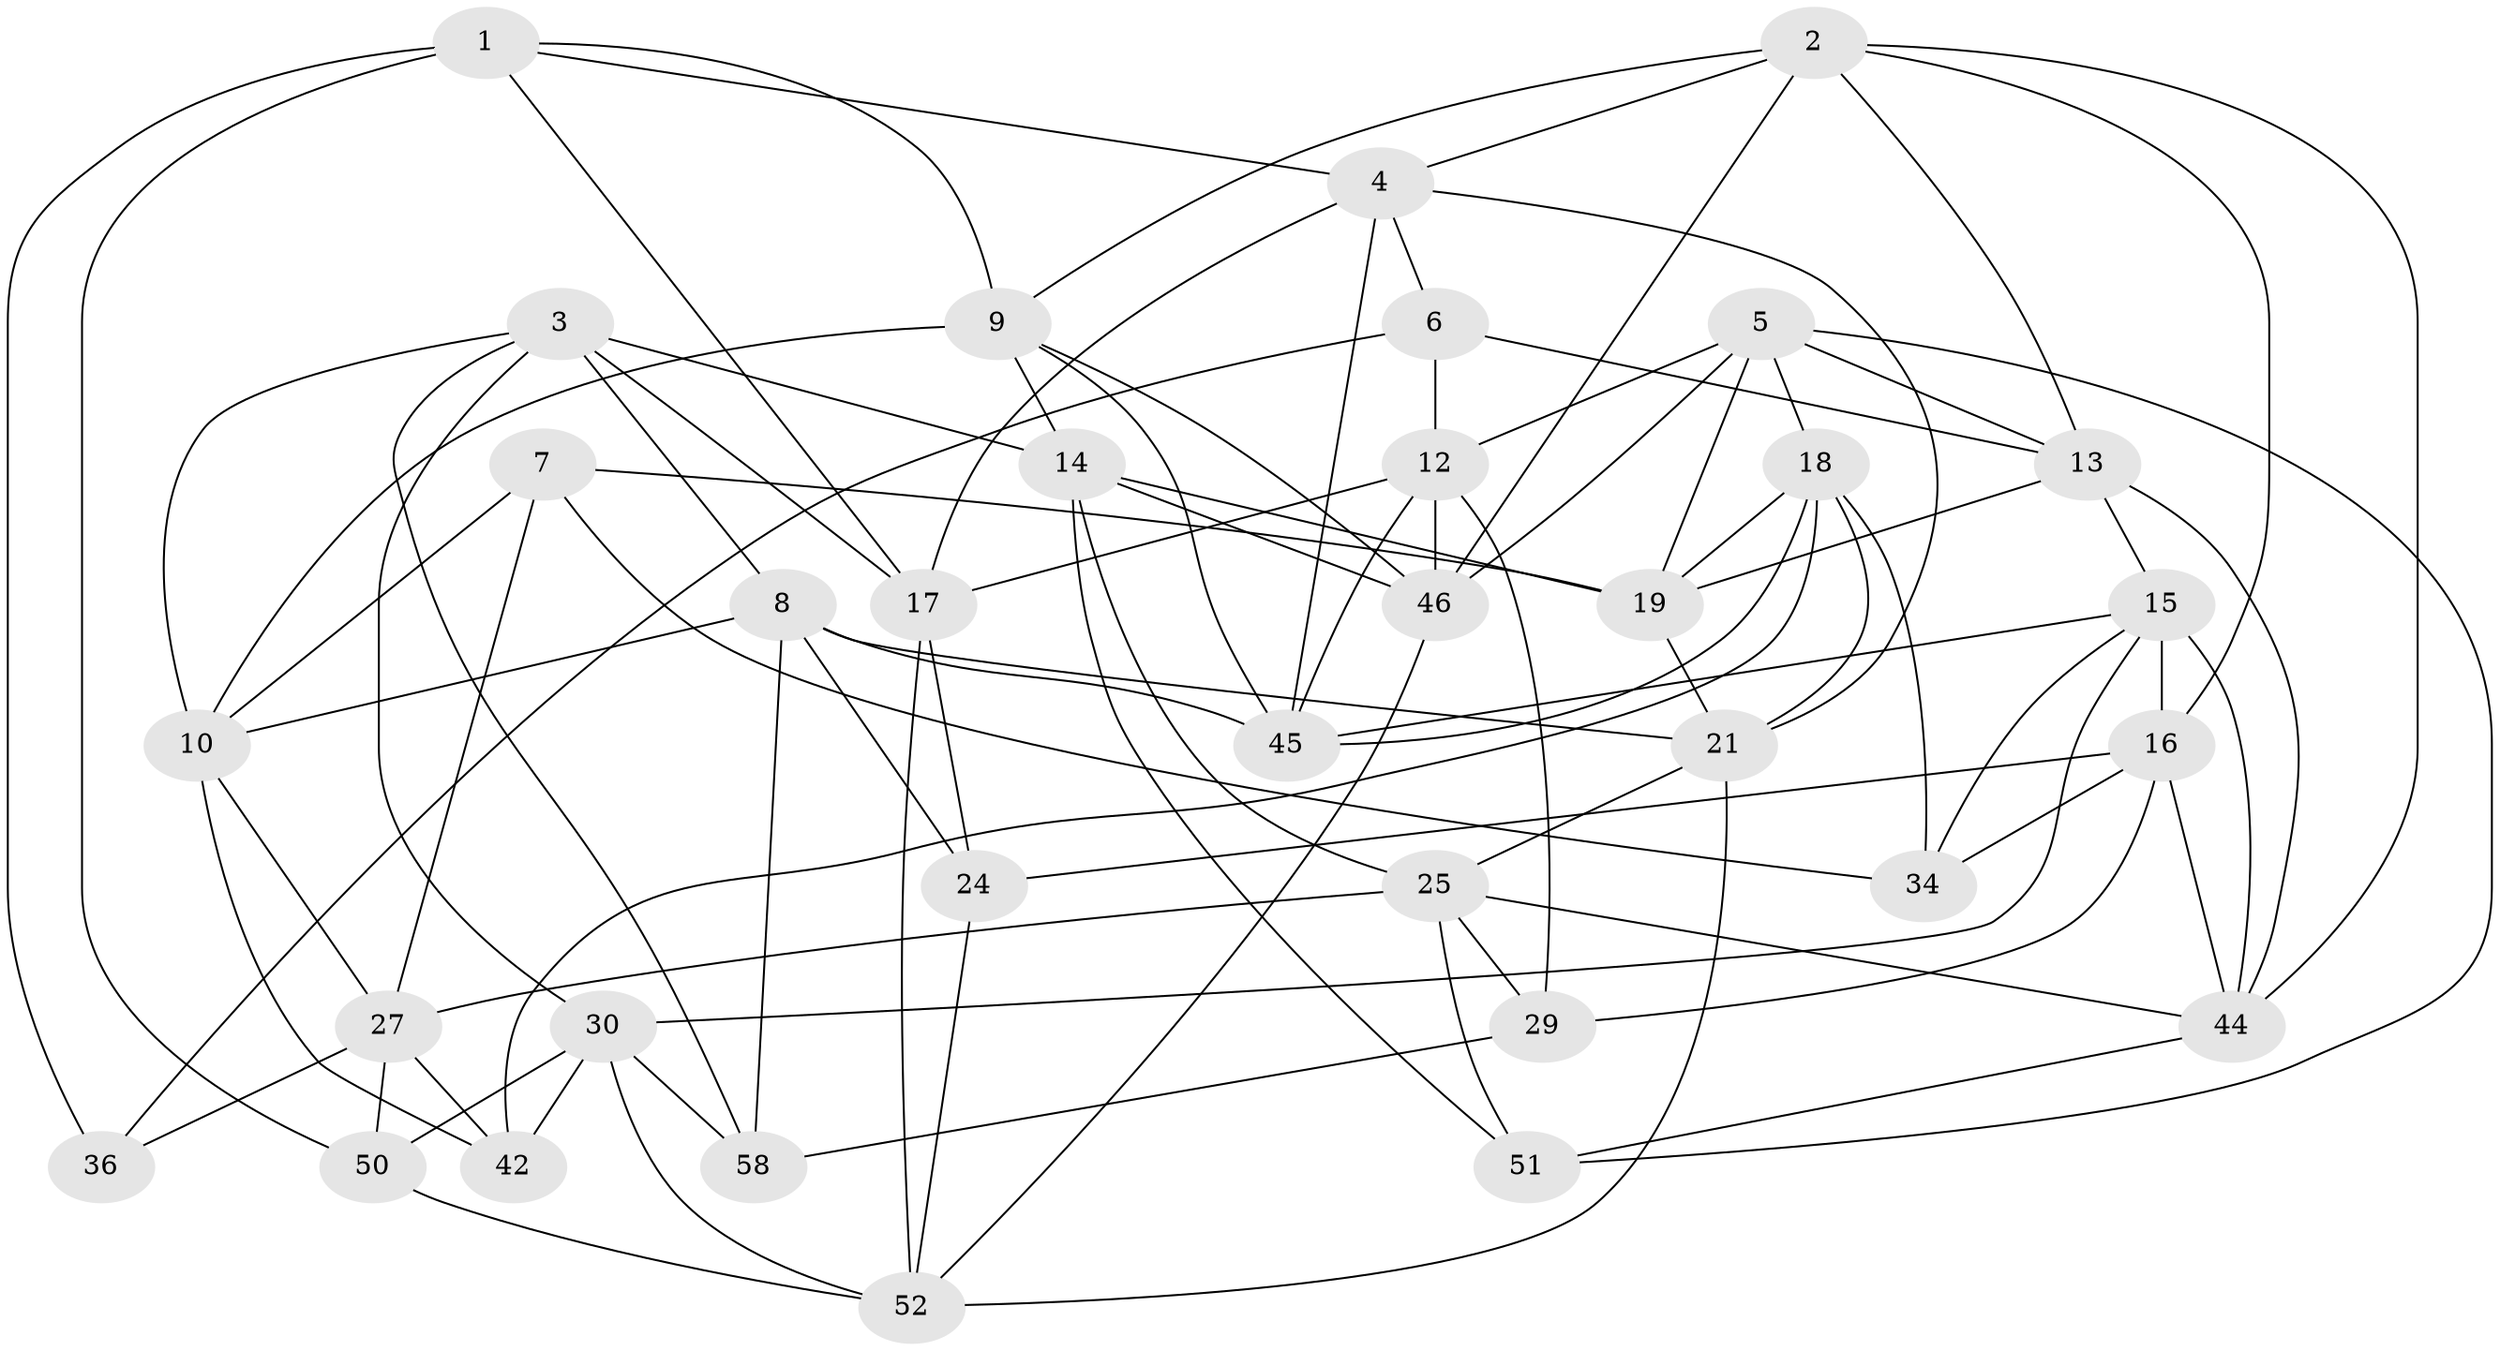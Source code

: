 // Generated by graph-tools (version 1.1) at 2025/24/03/03/25 07:24:31]
// undirected, 34 vertices, 91 edges
graph export_dot {
graph [start="1"]
  node [color=gray90,style=filled];
  1 [super="+48"];
  2 [super="+57"];
  3 [super="+22"];
  4 [super="+41"];
  5 [super="+11"];
  6;
  7;
  8 [super="+35"];
  9 [super="+20"];
  10 [super="+39"];
  12 [super="+56"];
  13 [super="+37"];
  14 [super="+43"];
  15 [super="+23"];
  16 [super="+38"];
  17 [super="+53"];
  18 [super="+31"];
  19 [super="+40"];
  21 [super="+28"];
  24;
  25 [super="+26"];
  27 [super="+32"];
  29;
  30 [super="+33"];
  34;
  36;
  42;
  44 [super="+54"];
  45 [super="+49"];
  46 [super="+47"];
  50;
  51;
  52 [super="+55"];
  58;
  1 -- 50;
  1 -- 36 [weight=2];
  1 -- 17;
  1 -- 4;
  1 -- 9;
  2 -- 16;
  2 -- 4;
  2 -- 13;
  2 -- 44;
  2 -- 46;
  2 -- 9;
  3 -- 8;
  3 -- 10;
  3 -- 14;
  3 -- 17;
  3 -- 58;
  3 -- 30;
  4 -- 45;
  4 -- 6;
  4 -- 17;
  4 -- 21;
  5 -- 19;
  5 -- 51;
  5 -- 18;
  5 -- 13;
  5 -- 12;
  5 -- 46;
  6 -- 36;
  6 -- 13;
  6 -- 12;
  7 -- 34;
  7 -- 27;
  7 -- 19;
  7 -- 10;
  8 -- 21;
  8 -- 24;
  8 -- 58;
  8 -- 45;
  8 -- 10;
  9 -- 14;
  9 -- 10;
  9 -- 45;
  9 -- 46;
  10 -- 27;
  10 -- 42;
  12 -- 29;
  12 -- 46;
  12 -- 17;
  12 -- 45;
  13 -- 44;
  13 -- 19;
  13 -- 15;
  14 -- 19;
  14 -- 25;
  14 -- 46;
  14 -- 51;
  15 -- 16;
  15 -- 34;
  15 -- 44;
  15 -- 45;
  15 -- 30;
  16 -- 44;
  16 -- 24;
  16 -- 34;
  16 -- 29;
  17 -- 52;
  17 -- 24;
  18 -- 34;
  18 -- 19;
  18 -- 21;
  18 -- 42;
  18 -- 45;
  19 -- 21;
  21 -- 25;
  21 -- 52;
  24 -- 52;
  25 -- 29;
  25 -- 51;
  25 -- 44;
  25 -- 27;
  27 -- 36;
  27 -- 42;
  27 -- 50;
  29 -- 58;
  30 -- 52;
  30 -- 42;
  30 -- 50;
  30 -- 58;
  44 -- 51;
  46 -- 52;
  50 -- 52;
}
